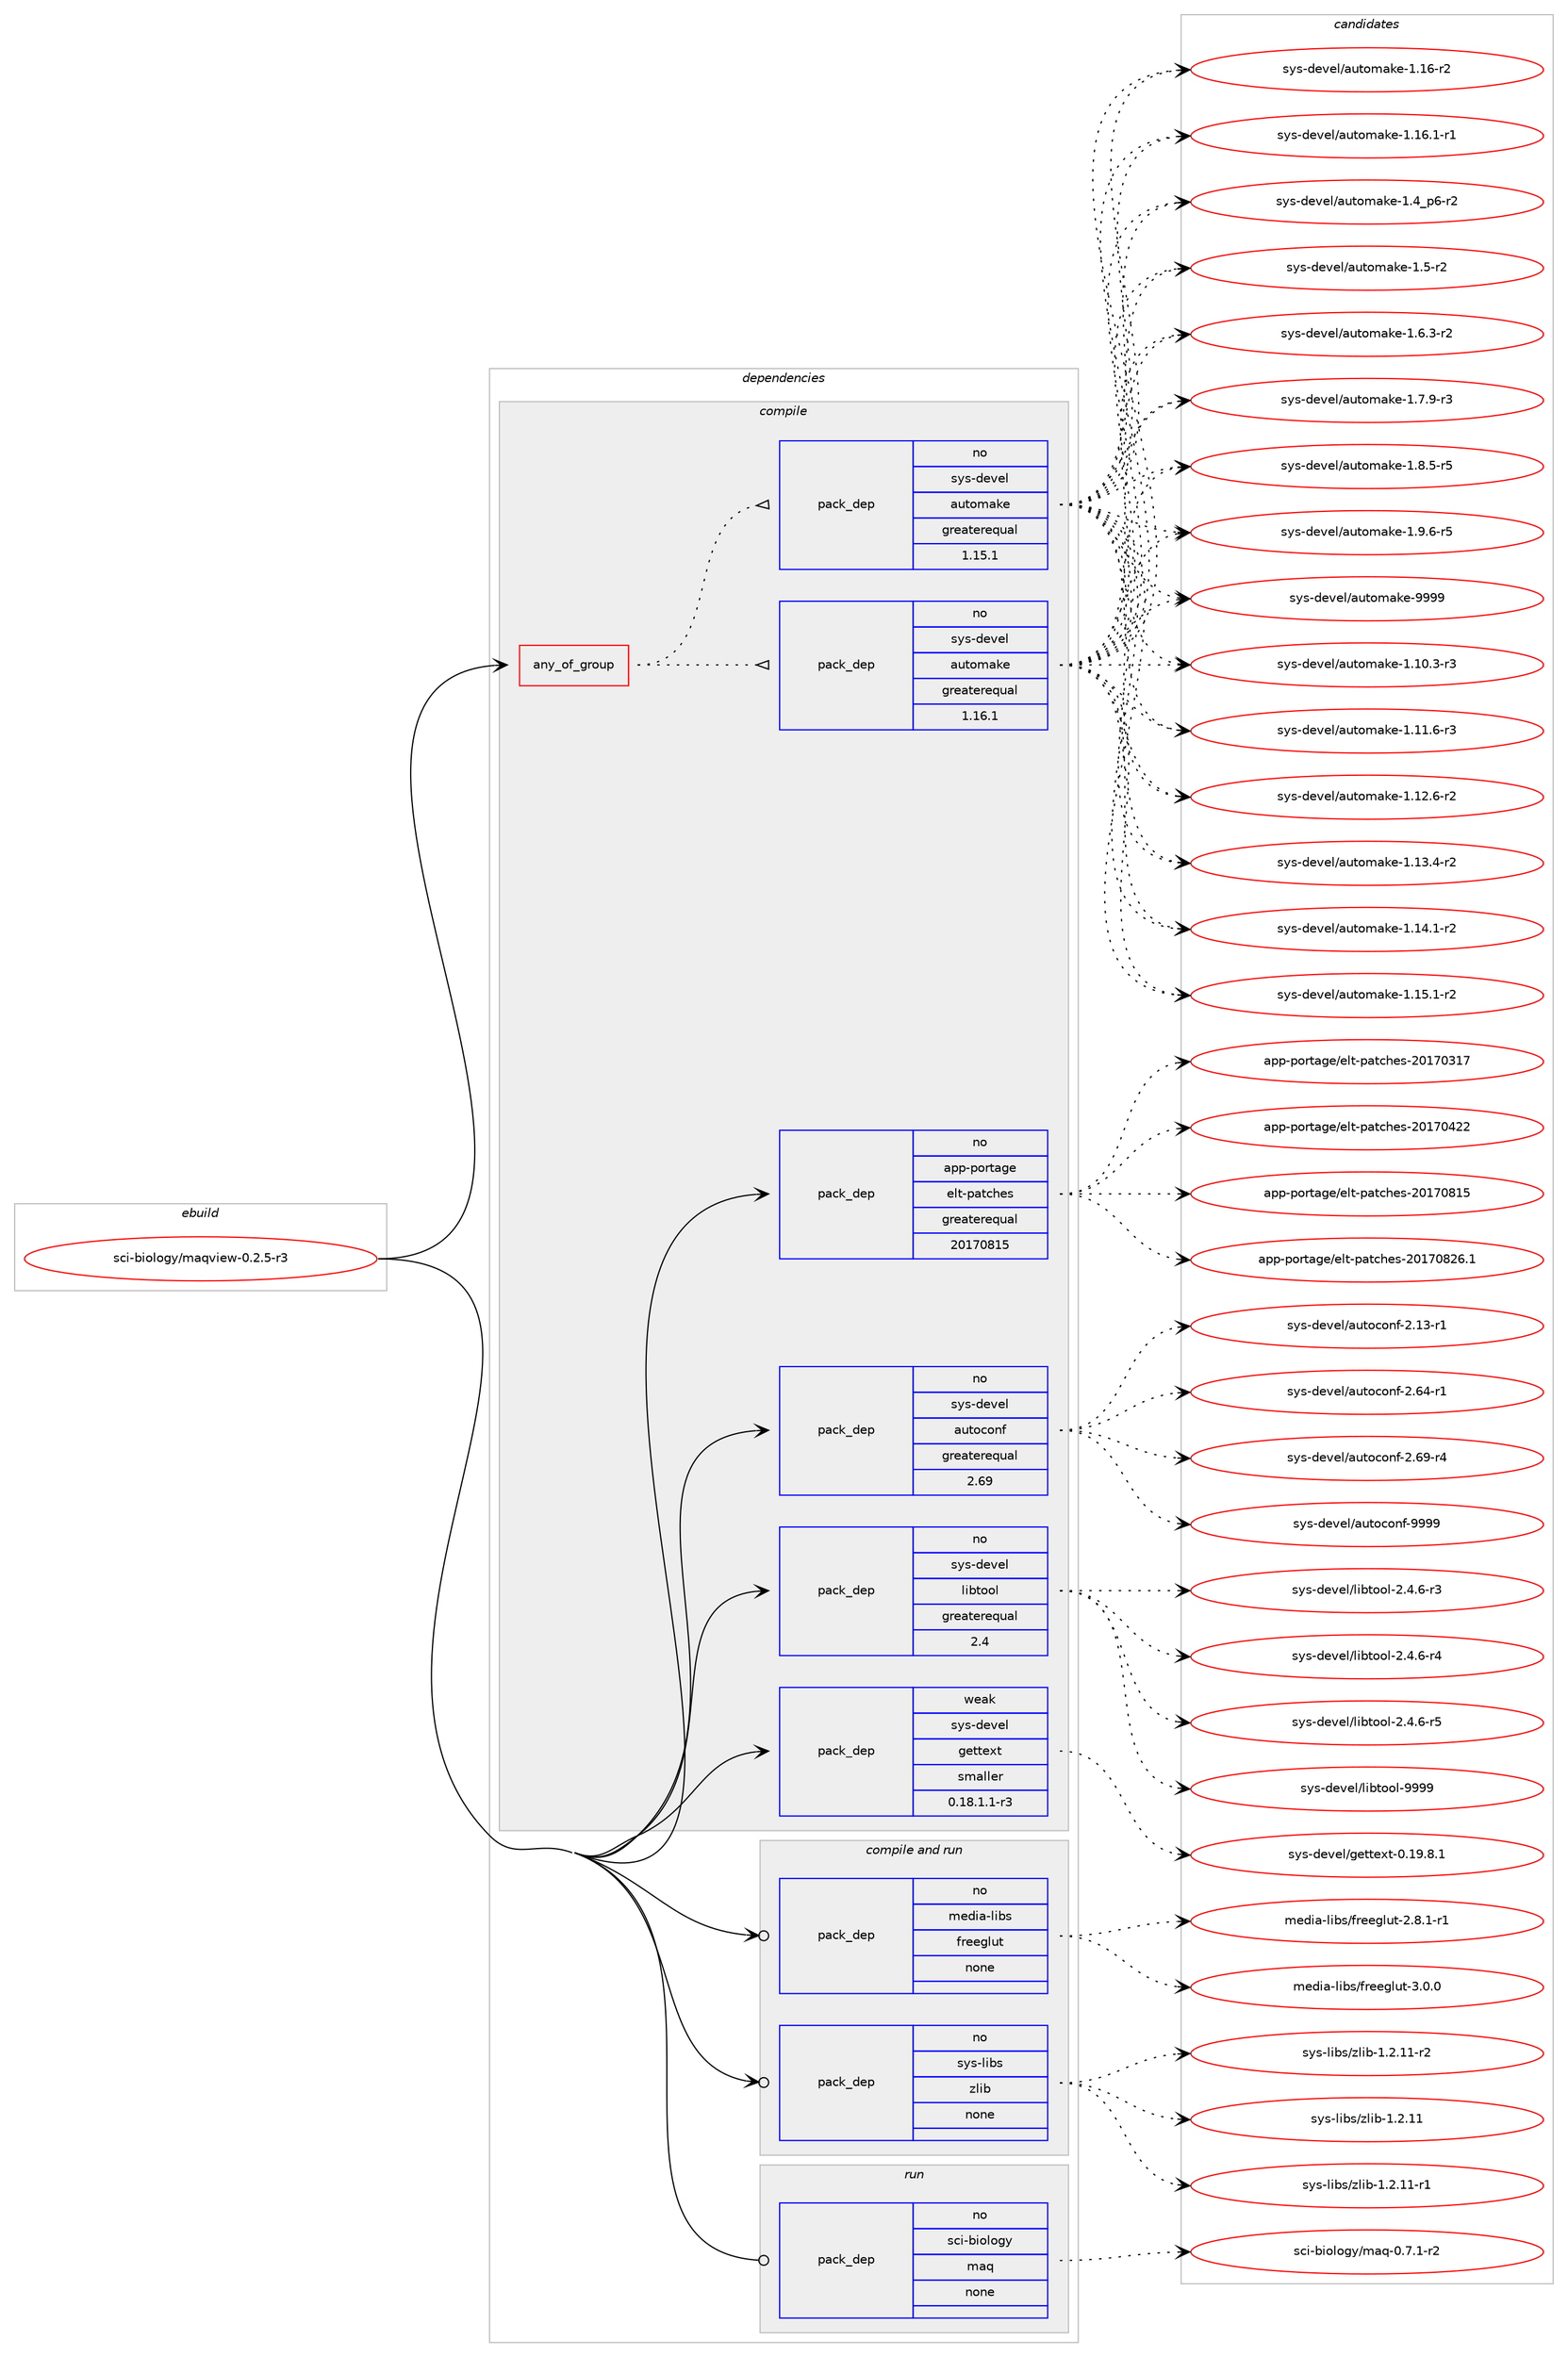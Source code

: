 digraph prolog {

# *************
# Graph options
# *************

newrank=true;
concentrate=true;
compound=true;
graph [rankdir=LR,fontname=Helvetica,fontsize=10,ranksep=1.5];#, ranksep=2.5, nodesep=0.2];
edge  [arrowhead=vee];
node  [fontname=Helvetica,fontsize=10];

# **********
# The ebuild
# **********

subgraph cluster_leftcol {
color=gray;
rank=same;
label=<<i>ebuild</i>>;
id [label="sci-biology/maqview-0.2.5-r3", color=red, width=4, href="../sci-biology/maqview-0.2.5-r3.svg"];
}

# ****************
# The dependencies
# ****************

subgraph cluster_midcol {
color=gray;
label=<<i>dependencies</i>>;
subgraph cluster_compile {
fillcolor="#eeeeee";
style=filled;
label=<<i>compile</i>>;
subgraph any26749 {
dependency1686654 [label=<<TABLE BORDER="0" CELLBORDER="1" CELLSPACING="0" CELLPADDING="4"><TR><TD CELLPADDING="10">any_of_group</TD></TR></TABLE>>, shape=none, color=red];subgraph pack1206902 {
dependency1686655 [label=<<TABLE BORDER="0" CELLBORDER="1" CELLSPACING="0" CELLPADDING="4" WIDTH="220"><TR><TD ROWSPAN="6" CELLPADDING="30">pack_dep</TD></TR><TR><TD WIDTH="110">no</TD></TR><TR><TD>sys-devel</TD></TR><TR><TD>automake</TD></TR><TR><TD>greaterequal</TD></TR><TR><TD>1.16.1</TD></TR></TABLE>>, shape=none, color=blue];
}
dependency1686654:e -> dependency1686655:w [weight=20,style="dotted",arrowhead="oinv"];
subgraph pack1206903 {
dependency1686656 [label=<<TABLE BORDER="0" CELLBORDER="1" CELLSPACING="0" CELLPADDING="4" WIDTH="220"><TR><TD ROWSPAN="6" CELLPADDING="30">pack_dep</TD></TR><TR><TD WIDTH="110">no</TD></TR><TR><TD>sys-devel</TD></TR><TR><TD>automake</TD></TR><TR><TD>greaterequal</TD></TR><TR><TD>1.15.1</TD></TR></TABLE>>, shape=none, color=blue];
}
dependency1686654:e -> dependency1686656:w [weight=20,style="dotted",arrowhead="oinv"];
}
id:e -> dependency1686654:w [weight=20,style="solid",arrowhead="vee"];
subgraph pack1206904 {
dependency1686657 [label=<<TABLE BORDER="0" CELLBORDER="1" CELLSPACING="0" CELLPADDING="4" WIDTH="220"><TR><TD ROWSPAN="6" CELLPADDING="30">pack_dep</TD></TR><TR><TD WIDTH="110">no</TD></TR><TR><TD>app-portage</TD></TR><TR><TD>elt-patches</TD></TR><TR><TD>greaterequal</TD></TR><TR><TD>20170815</TD></TR></TABLE>>, shape=none, color=blue];
}
id:e -> dependency1686657:w [weight=20,style="solid",arrowhead="vee"];
subgraph pack1206905 {
dependency1686658 [label=<<TABLE BORDER="0" CELLBORDER="1" CELLSPACING="0" CELLPADDING="4" WIDTH="220"><TR><TD ROWSPAN="6" CELLPADDING="30">pack_dep</TD></TR><TR><TD WIDTH="110">no</TD></TR><TR><TD>sys-devel</TD></TR><TR><TD>autoconf</TD></TR><TR><TD>greaterequal</TD></TR><TR><TD>2.69</TD></TR></TABLE>>, shape=none, color=blue];
}
id:e -> dependency1686658:w [weight=20,style="solid",arrowhead="vee"];
subgraph pack1206906 {
dependency1686659 [label=<<TABLE BORDER="0" CELLBORDER="1" CELLSPACING="0" CELLPADDING="4" WIDTH="220"><TR><TD ROWSPAN="6" CELLPADDING="30">pack_dep</TD></TR><TR><TD WIDTH="110">no</TD></TR><TR><TD>sys-devel</TD></TR><TR><TD>libtool</TD></TR><TR><TD>greaterequal</TD></TR><TR><TD>2.4</TD></TR></TABLE>>, shape=none, color=blue];
}
id:e -> dependency1686659:w [weight=20,style="solid",arrowhead="vee"];
subgraph pack1206907 {
dependency1686660 [label=<<TABLE BORDER="0" CELLBORDER="1" CELLSPACING="0" CELLPADDING="4" WIDTH="220"><TR><TD ROWSPAN="6" CELLPADDING="30">pack_dep</TD></TR><TR><TD WIDTH="110">weak</TD></TR><TR><TD>sys-devel</TD></TR><TR><TD>gettext</TD></TR><TR><TD>smaller</TD></TR><TR><TD>0.18.1.1-r3</TD></TR></TABLE>>, shape=none, color=blue];
}
id:e -> dependency1686660:w [weight=20,style="solid",arrowhead="vee"];
}
subgraph cluster_compileandrun {
fillcolor="#eeeeee";
style=filled;
label=<<i>compile and run</i>>;
subgraph pack1206908 {
dependency1686661 [label=<<TABLE BORDER="0" CELLBORDER="1" CELLSPACING="0" CELLPADDING="4" WIDTH="220"><TR><TD ROWSPAN="6" CELLPADDING="30">pack_dep</TD></TR><TR><TD WIDTH="110">no</TD></TR><TR><TD>media-libs</TD></TR><TR><TD>freeglut</TD></TR><TR><TD>none</TD></TR><TR><TD></TD></TR></TABLE>>, shape=none, color=blue];
}
id:e -> dependency1686661:w [weight=20,style="solid",arrowhead="odotvee"];
subgraph pack1206909 {
dependency1686662 [label=<<TABLE BORDER="0" CELLBORDER="1" CELLSPACING="0" CELLPADDING="4" WIDTH="220"><TR><TD ROWSPAN="6" CELLPADDING="30">pack_dep</TD></TR><TR><TD WIDTH="110">no</TD></TR><TR><TD>sys-libs</TD></TR><TR><TD>zlib</TD></TR><TR><TD>none</TD></TR><TR><TD></TD></TR></TABLE>>, shape=none, color=blue];
}
id:e -> dependency1686662:w [weight=20,style="solid",arrowhead="odotvee"];
}
subgraph cluster_run {
fillcolor="#eeeeee";
style=filled;
label=<<i>run</i>>;
subgraph pack1206910 {
dependency1686663 [label=<<TABLE BORDER="0" CELLBORDER="1" CELLSPACING="0" CELLPADDING="4" WIDTH="220"><TR><TD ROWSPAN="6" CELLPADDING="30">pack_dep</TD></TR><TR><TD WIDTH="110">no</TD></TR><TR><TD>sci-biology</TD></TR><TR><TD>maq</TD></TR><TR><TD>none</TD></TR><TR><TD></TD></TR></TABLE>>, shape=none, color=blue];
}
id:e -> dependency1686663:w [weight=20,style="solid",arrowhead="odot"];
}
}

# **************
# The candidates
# **************

subgraph cluster_choices {
rank=same;
color=gray;
label=<<i>candidates</i>>;

subgraph choice1206902 {
color=black;
nodesep=1;
choice11512111545100101118101108479711711611110997107101454946494846514511451 [label="sys-devel/automake-1.10.3-r3", color=red, width=4,href="../sys-devel/automake-1.10.3-r3.svg"];
choice11512111545100101118101108479711711611110997107101454946494946544511451 [label="sys-devel/automake-1.11.6-r3", color=red, width=4,href="../sys-devel/automake-1.11.6-r3.svg"];
choice11512111545100101118101108479711711611110997107101454946495046544511450 [label="sys-devel/automake-1.12.6-r2", color=red, width=4,href="../sys-devel/automake-1.12.6-r2.svg"];
choice11512111545100101118101108479711711611110997107101454946495146524511450 [label="sys-devel/automake-1.13.4-r2", color=red, width=4,href="../sys-devel/automake-1.13.4-r2.svg"];
choice11512111545100101118101108479711711611110997107101454946495246494511450 [label="sys-devel/automake-1.14.1-r2", color=red, width=4,href="../sys-devel/automake-1.14.1-r2.svg"];
choice11512111545100101118101108479711711611110997107101454946495346494511450 [label="sys-devel/automake-1.15.1-r2", color=red, width=4,href="../sys-devel/automake-1.15.1-r2.svg"];
choice1151211154510010111810110847971171161111099710710145494649544511450 [label="sys-devel/automake-1.16-r2", color=red, width=4,href="../sys-devel/automake-1.16-r2.svg"];
choice11512111545100101118101108479711711611110997107101454946495446494511449 [label="sys-devel/automake-1.16.1-r1", color=red, width=4,href="../sys-devel/automake-1.16.1-r1.svg"];
choice115121115451001011181011084797117116111109971071014549465295112544511450 [label="sys-devel/automake-1.4_p6-r2", color=red, width=4,href="../sys-devel/automake-1.4_p6-r2.svg"];
choice11512111545100101118101108479711711611110997107101454946534511450 [label="sys-devel/automake-1.5-r2", color=red, width=4,href="../sys-devel/automake-1.5-r2.svg"];
choice115121115451001011181011084797117116111109971071014549465446514511450 [label="sys-devel/automake-1.6.3-r2", color=red, width=4,href="../sys-devel/automake-1.6.3-r2.svg"];
choice115121115451001011181011084797117116111109971071014549465546574511451 [label="sys-devel/automake-1.7.9-r3", color=red, width=4,href="../sys-devel/automake-1.7.9-r3.svg"];
choice115121115451001011181011084797117116111109971071014549465646534511453 [label="sys-devel/automake-1.8.5-r5", color=red, width=4,href="../sys-devel/automake-1.8.5-r5.svg"];
choice115121115451001011181011084797117116111109971071014549465746544511453 [label="sys-devel/automake-1.9.6-r5", color=red, width=4,href="../sys-devel/automake-1.9.6-r5.svg"];
choice115121115451001011181011084797117116111109971071014557575757 [label="sys-devel/automake-9999", color=red, width=4,href="../sys-devel/automake-9999.svg"];
dependency1686655:e -> choice11512111545100101118101108479711711611110997107101454946494846514511451:w [style=dotted,weight="100"];
dependency1686655:e -> choice11512111545100101118101108479711711611110997107101454946494946544511451:w [style=dotted,weight="100"];
dependency1686655:e -> choice11512111545100101118101108479711711611110997107101454946495046544511450:w [style=dotted,weight="100"];
dependency1686655:e -> choice11512111545100101118101108479711711611110997107101454946495146524511450:w [style=dotted,weight="100"];
dependency1686655:e -> choice11512111545100101118101108479711711611110997107101454946495246494511450:w [style=dotted,weight="100"];
dependency1686655:e -> choice11512111545100101118101108479711711611110997107101454946495346494511450:w [style=dotted,weight="100"];
dependency1686655:e -> choice1151211154510010111810110847971171161111099710710145494649544511450:w [style=dotted,weight="100"];
dependency1686655:e -> choice11512111545100101118101108479711711611110997107101454946495446494511449:w [style=dotted,weight="100"];
dependency1686655:e -> choice115121115451001011181011084797117116111109971071014549465295112544511450:w [style=dotted,weight="100"];
dependency1686655:e -> choice11512111545100101118101108479711711611110997107101454946534511450:w [style=dotted,weight="100"];
dependency1686655:e -> choice115121115451001011181011084797117116111109971071014549465446514511450:w [style=dotted,weight="100"];
dependency1686655:e -> choice115121115451001011181011084797117116111109971071014549465546574511451:w [style=dotted,weight="100"];
dependency1686655:e -> choice115121115451001011181011084797117116111109971071014549465646534511453:w [style=dotted,weight="100"];
dependency1686655:e -> choice115121115451001011181011084797117116111109971071014549465746544511453:w [style=dotted,weight="100"];
dependency1686655:e -> choice115121115451001011181011084797117116111109971071014557575757:w [style=dotted,weight="100"];
}
subgraph choice1206903 {
color=black;
nodesep=1;
choice11512111545100101118101108479711711611110997107101454946494846514511451 [label="sys-devel/automake-1.10.3-r3", color=red, width=4,href="../sys-devel/automake-1.10.3-r3.svg"];
choice11512111545100101118101108479711711611110997107101454946494946544511451 [label="sys-devel/automake-1.11.6-r3", color=red, width=4,href="../sys-devel/automake-1.11.6-r3.svg"];
choice11512111545100101118101108479711711611110997107101454946495046544511450 [label="sys-devel/automake-1.12.6-r2", color=red, width=4,href="../sys-devel/automake-1.12.6-r2.svg"];
choice11512111545100101118101108479711711611110997107101454946495146524511450 [label="sys-devel/automake-1.13.4-r2", color=red, width=4,href="../sys-devel/automake-1.13.4-r2.svg"];
choice11512111545100101118101108479711711611110997107101454946495246494511450 [label="sys-devel/automake-1.14.1-r2", color=red, width=4,href="../sys-devel/automake-1.14.1-r2.svg"];
choice11512111545100101118101108479711711611110997107101454946495346494511450 [label="sys-devel/automake-1.15.1-r2", color=red, width=4,href="../sys-devel/automake-1.15.1-r2.svg"];
choice1151211154510010111810110847971171161111099710710145494649544511450 [label="sys-devel/automake-1.16-r2", color=red, width=4,href="../sys-devel/automake-1.16-r2.svg"];
choice11512111545100101118101108479711711611110997107101454946495446494511449 [label="sys-devel/automake-1.16.1-r1", color=red, width=4,href="../sys-devel/automake-1.16.1-r1.svg"];
choice115121115451001011181011084797117116111109971071014549465295112544511450 [label="sys-devel/automake-1.4_p6-r2", color=red, width=4,href="../sys-devel/automake-1.4_p6-r2.svg"];
choice11512111545100101118101108479711711611110997107101454946534511450 [label="sys-devel/automake-1.5-r2", color=red, width=4,href="../sys-devel/automake-1.5-r2.svg"];
choice115121115451001011181011084797117116111109971071014549465446514511450 [label="sys-devel/automake-1.6.3-r2", color=red, width=4,href="../sys-devel/automake-1.6.3-r2.svg"];
choice115121115451001011181011084797117116111109971071014549465546574511451 [label="sys-devel/automake-1.7.9-r3", color=red, width=4,href="../sys-devel/automake-1.7.9-r3.svg"];
choice115121115451001011181011084797117116111109971071014549465646534511453 [label="sys-devel/automake-1.8.5-r5", color=red, width=4,href="../sys-devel/automake-1.8.5-r5.svg"];
choice115121115451001011181011084797117116111109971071014549465746544511453 [label="sys-devel/automake-1.9.6-r5", color=red, width=4,href="../sys-devel/automake-1.9.6-r5.svg"];
choice115121115451001011181011084797117116111109971071014557575757 [label="sys-devel/automake-9999", color=red, width=4,href="../sys-devel/automake-9999.svg"];
dependency1686656:e -> choice11512111545100101118101108479711711611110997107101454946494846514511451:w [style=dotted,weight="100"];
dependency1686656:e -> choice11512111545100101118101108479711711611110997107101454946494946544511451:w [style=dotted,weight="100"];
dependency1686656:e -> choice11512111545100101118101108479711711611110997107101454946495046544511450:w [style=dotted,weight="100"];
dependency1686656:e -> choice11512111545100101118101108479711711611110997107101454946495146524511450:w [style=dotted,weight="100"];
dependency1686656:e -> choice11512111545100101118101108479711711611110997107101454946495246494511450:w [style=dotted,weight="100"];
dependency1686656:e -> choice11512111545100101118101108479711711611110997107101454946495346494511450:w [style=dotted,weight="100"];
dependency1686656:e -> choice1151211154510010111810110847971171161111099710710145494649544511450:w [style=dotted,weight="100"];
dependency1686656:e -> choice11512111545100101118101108479711711611110997107101454946495446494511449:w [style=dotted,weight="100"];
dependency1686656:e -> choice115121115451001011181011084797117116111109971071014549465295112544511450:w [style=dotted,weight="100"];
dependency1686656:e -> choice11512111545100101118101108479711711611110997107101454946534511450:w [style=dotted,weight="100"];
dependency1686656:e -> choice115121115451001011181011084797117116111109971071014549465446514511450:w [style=dotted,weight="100"];
dependency1686656:e -> choice115121115451001011181011084797117116111109971071014549465546574511451:w [style=dotted,weight="100"];
dependency1686656:e -> choice115121115451001011181011084797117116111109971071014549465646534511453:w [style=dotted,weight="100"];
dependency1686656:e -> choice115121115451001011181011084797117116111109971071014549465746544511453:w [style=dotted,weight="100"];
dependency1686656:e -> choice115121115451001011181011084797117116111109971071014557575757:w [style=dotted,weight="100"];
}
subgraph choice1206904 {
color=black;
nodesep=1;
choice97112112451121111141169710310147101108116451129711699104101115455048495548514955 [label="app-portage/elt-patches-20170317", color=red, width=4,href="../app-portage/elt-patches-20170317.svg"];
choice97112112451121111141169710310147101108116451129711699104101115455048495548525050 [label="app-portage/elt-patches-20170422", color=red, width=4,href="../app-portage/elt-patches-20170422.svg"];
choice97112112451121111141169710310147101108116451129711699104101115455048495548564953 [label="app-portage/elt-patches-20170815", color=red, width=4,href="../app-portage/elt-patches-20170815.svg"];
choice971121124511211111411697103101471011081164511297116991041011154550484955485650544649 [label="app-portage/elt-patches-20170826.1", color=red, width=4,href="../app-portage/elt-patches-20170826.1.svg"];
dependency1686657:e -> choice97112112451121111141169710310147101108116451129711699104101115455048495548514955:w [style=dotted,weight="100"];
dependency1686657:e -> choice97112112451121111141169710310147101108116451129711699104101115455048495548525050:w [style=dotted,weight="100"];
dependency1686657:e -> choice97112112451121111141169710310147101108116451129711699104101115455048495548564953:w [style=dotted,weight="100"];
dependency1686657:e -> choice971121124511211111411697103101471011081164511297116991041011154550484955485650544649:w [style=dotted,weight="100"];
}
subgraph choice1206905 {
color=black;
nodesep=1;
choice1151211154510010111810110847971171161119911111010245504649514511449 [label="sys-devel/autoconf-2.13-r1", color=red, width=4,href="../sys-devel/autoconf-2.13-r1.svg"];
choice1151211154510010111810110847971171161119911111010245504654524511449 [label="sys-devel/autoconf-2.64-r1", color=red, width=4,href="../sys-devel/autoconf-2.64-r1.svg"];
choice1151211154510010111810110847971171161119911111010245504654574511452 [label="sys-devel/autoconf-2.69-r4", color=red, width=4,href="../sys-devel/autoconf-2.69-r4.svg"];
choice115121115451001011181011084797117116111991111101024557575757 [label="sys-devel/autoconf-9999", color=red, width=4,href="../sys-devel/autoconf-9999.svg"];
dependency1686658:e -> choice1151211154510010111810110847971171161119911111010245504649514511449:w [style=dotted,weight="100"];
dependency1686658:e -> choice1151211154510010111810110847971171161119911111010245504654524511449:w [style=dotted,weight="100"];
dependency1686658:e -> choice1151211154510010111810110847971171161119911111010245504654574511452:w [style=dotted,weight="100"];
dependency1686658:e -> choice115121115451001011181011084797117116111991111101024557575757:w [style=dotted,weight="100"];
}
subgraph choice1206906 {
color=black;
nodesep=1;
choice1151211154510010111810110847108105981161111111084550465246544511451 [label="sys-devel/libtool-2.4.6-r3", color=red, width=4,href="../sys-devel/libtool-2.4.6-r3.svg"];
choice1151211154510010111810110847108105981161111111084550465246544511452 [label="sys-devel/libtool-2.4.6-r4", color=red, width=4,href="../sys-devel/libtool-2.4.6-r4.svg"];
choice1151211154510010111810110847108105981161111111084550465246544511453 [label="sys-devel/libtool-2.4.6-r5", color=red, width=4,href="../sys-devel/libtool-2.4.6-r5.svg"];
choice1151211154510010111810110847108105981161111111084557575757 [label="sys-devel/libtool-9999", color=red, width=4,href="../sys-devel/libtool-9999.svg"];
dependency1686659:e -> choice1151211154510010111810110847108105981161111111084550465246544511451:w [style=dotted,weight="100"];
dependency1686659:e -> choice1151211154510010111810110847108105981161111111084550465246544511452:w [style=dotted,weight="100"];
dependency1686659:e -> choice1151211154510010111810110847108105981161111111084550465246544511453:w [style=dotted,weight="100"];
dependency1686659:e -> choice1151211154510010111810110847108105981161111111084557575757:w [style=dotted,weight="100"];
}
subgraph choice1206907 {
color=black;
nodesep=1;
choice1151211154510010111810110847103101116116101120116454846495746564649 [label="sys-devel/gettext-0.19.8.1", color=red, width=4,href="../sys-devel/gettext-0.19.8.1.svg"];
dependency1686660:e -> choice1151211154510010111810110847103101116116101120116454846495746564649:w [style=dotted,weight="100"];
}
subgraph choice1206908 {
color=black;
nodesep=1;
choice109101100105974510810598115471021141011011031081171164550465646494511449 [label="media-libs/freeglut-2.8.1-r1", color=red, width=4,href="../media-libs/freeglut-2.8.1-r1.svg"];
choice10910110010597451081059811547102114101101103108117116455146484648 [label="media-libs/freeglut-3.0.0", color=red, width=4,href="../media-libs/freeglut-3.0.0.svg"];
dependency1686661:e -> choice109101100105974510810598115471021141011011031081171164550465646494511449:w [style=dotted,weight="100"];
dependency1686661:e -> choice10910110010597451081059811547102114101101103108117116455146484648:w [style=dotted,weight="100"];
}
subgraph choice1206909 {
color=black;
nodesep=1;
choice1151211154510810598115471221081059845494650464949 [label="sys-libs/zlib-1.2.11", color=red, width=4,href="../sys-libs/zlib-1.2.11.svg"];
choice11512111545108105981154712210810598454946504649494511449 [label="sys-libs/zlib-1.2.11-r1", color=red, width=4,href="../sys-libs/zlib-1.2.11-r1.svg"];
choice11512111545108105981154712210810598454946504649494511450 [label="sys-libs/zlib-1.2.11-r2", color=red, width=4,href="../sys-libs/zlib-1.2.11-r2.svg"];
dependency1686662:e -> choice1151211154510810598115471221081059845494650464949:w [style=dotted,weight="100"];
dependency1686662:e -> choice11512111545108105981154712210810598454946504649494511449:w [style=dotted,weight="100"];
dependency1686662:e -> choice11512111545108105981154712210810598454946504649494511450:w [style=dotted,weight="100"];
}
subgraph choice1206910 {
color=black;
nodesep=1;
choice11599105459810511110811110312147109971134548465546494511450 [label="sci-biology/maq-0.7.1-r2", color=red, width=4,href="../sci-biology/maq-0.7.1-r2.svg"];
dependency1686663:e -> choice11599105459810511110811110312147109971134548465546494511450:w [style=dotted,weight="100"];
}
}

}
